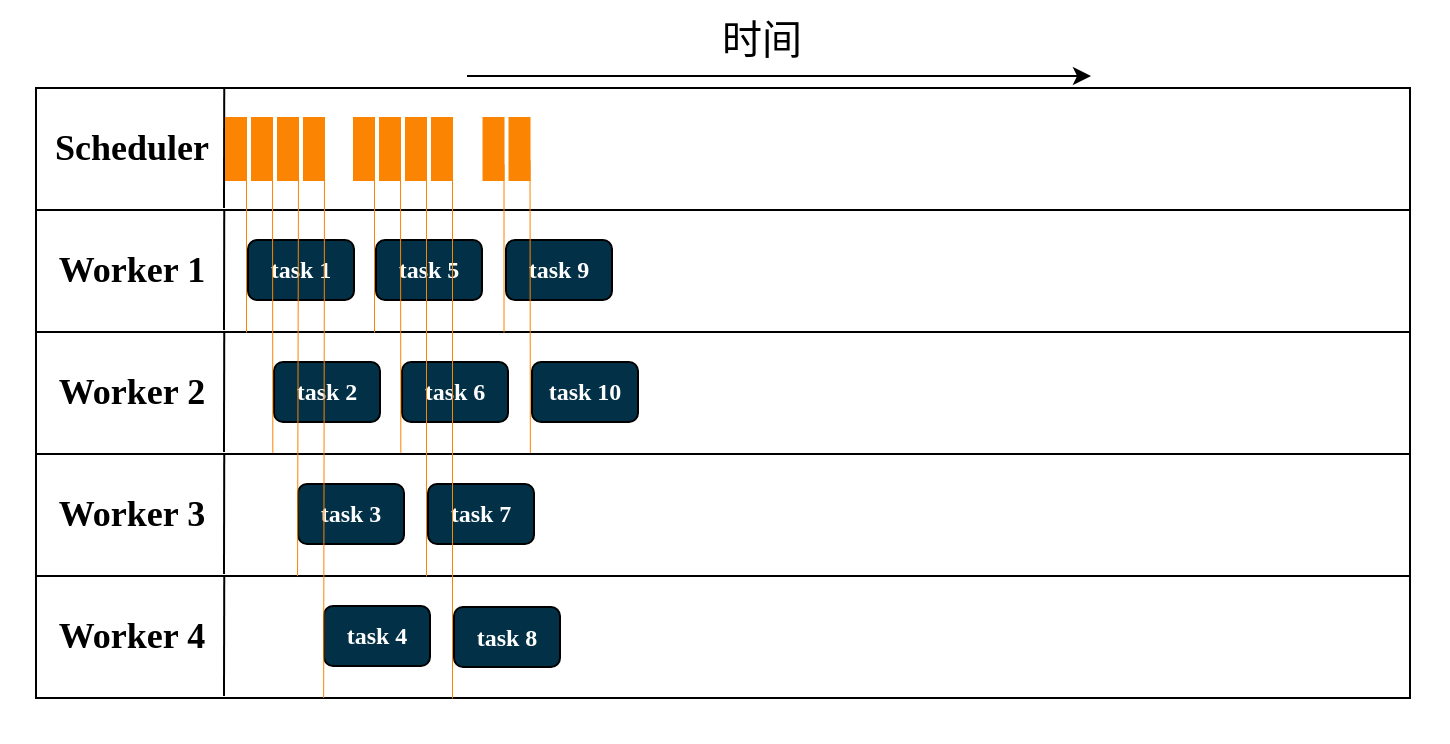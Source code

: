 <mxfile version="22.1.18" type="device">
  <diagram name="第 1 页" id="pNb9VITNDtulQl9c8-C8">
    <mxGraphModel dx="852" dy="551" grid="0" gridSize="10" guides="1" tooltips="1" connect="1" arrows="1" fold="1" page="1" pageScale="1" pageWidth="1169" pageHeight="1654" math="0" shadow="0">
      <root>
        <mxCell id="0" />
        <mxCell id="1" parent="0" />
        <mxCell id="onyKZX9Ivyj4umJPjB3q-1" value="" style="rounded=0;whiteSpace=wrap;html=1;strokeColor=none;fillColor=none;" parent="1" vertex="1">
          <mxGeometry x="114" y="137" width="724" height="371" as="geometry" />
        </mxCell>
        <mxCell id="w6jYZBwd9yEUk49h7T1w-1" value="" style="rounded=0;whiteSpace=wrap;html=1;" parent="1" vertex="1">
          <mxGeometry x="132" y="181" width="687" height="61" as="geometry" />
        </mxCell>
        <mxCell id="w6jYZBwd9yEUk49h7T1w-3" value="&lt;font style=&quot;font-size: 18px;&quot; face=&quot;Times New Roman&quot;&gt;&lt;b&gt;Scheduler&lt;/b&gt;&lt;br&gt;&lt;/font&gt;" style="text;html=1;strokeColor=none;fillColor=none;align=center;verticalAlign=middle;whiteSpace=wrap;rounded=0;" parent="1" vertex="1">
          <mxGeometry x="129" y="196" width="102" height="30" as="geometry" />
        </mxCell>
        <mxCell id="w6jYZBwd9yEUk49h7T1w-4" value="" style="endArrow=none;html=1;rounded=0;entryX=0.137;entryY=0;entryDx=0;entryDy=0;entryPerimeter=0;" parent="1" target="w6jYZBwd9yEUk49h7T1w-1" edge="1">
          <mxGeometry width="50" height="50" relative="1" as="geometry">
            <mxPoint x="226" y="241" as="sourcePoint" />
            <mxPoint x="225.003" y="182.32" as="targetPoint" />
          </mxGeometry>
        </mxCell>
        <mxCell id="w6jYZBwd9yEUk49h7T1w-15" value="" style="rounded=0;whiteSpace=wrap;html=1;" parent="1" vertex="1">
          <mxGeometry x="132" y="242" width="687" height="61" as="geometry" />
        </mxCell>
        <mxCell id="w6jYZBwd9yEUk49h7T1w-16" value="&lt;font style=&quot;font-size: 18px;&quot; face=&quot;Times New Roman&quot;&gt;&lt;b&gt;Worker 1&lt;/b&gt;&lt;br&gt;&lt;/font&gt;" style="text;html=1;strokeColor=none;fillColor=none;align=center;verticalAlign=middle;whiteSpace=wrap;rounded=0;" parent="1" vertex="1">
          <mxGeometry x="129" y="257" width="102" height="30" as="geometry" />
        </mxCell>
        <mxCell id="w6jYZBwd9yEUk49h7T1w-17" value="" style="endArrow=none;html=1;rounded=0;entryX=0.137;entryY=0;entryDx=0;entryDy=0;entryPerimeter=0;" parent="1" target="w6jYZBwd9yEUk49h7T1w-15" edge="1">
          <mxGeometry width="50" height="50" relative="1" as="geometry">
            <mxPoint x="226" y="302" as="sourcePoint" />
            <mxPoint x="225.003" y="243.32" as="targetPoint" />
          </mxGeometry>
        </mxCell>
        <mxCell id="w6jYZBwd9yEUk49h7T1w-18" value="&lt;font color=&quot;#ffffff&quot; face=&quot;Times New Roman&quot;&gt;&lt;b&gt;task 1&lt;/b&gt;&lt;/font&gt;" style="rounded=1;whiteSpace=wrap;html=1;fillColor=#023047;" parent="1" vertex="1">
          <mxGeometry x="238" y="257" width="53" height="30" as="geometry" />
        </mxCell>
        <mxCell id="w6jYZBwd9yEUk49h7T1w-19" value="&lt;font color=&quot;#ffffff&quot; face=&quot;Times New Roman&quot;&gt;&lt;b&gt;task 5&lt;/b&gt;&lt;/font&gt;" style="rounded=1;whiteSpace=wrap;html=1;fillColor=#023047;" parent="1" vertex="1">
          <mxGeometry x="302" y="257" width="53" height="30" as="geometry" />
        </mxCell>
        <mxCell id="w6jYZBwd9yEUk49h7T1w-20" value="&lt;font color=&quot;#ffffff&quot; face=&quot;Times New Roman&quot;&gt;&lt;b&gt;task 9&lt;br&gt;&lt;/b&gt;&lt;/font&gt;" style="rounded=1;whiteSpace=wrap;html=1;fillColor=#023047;" parent="1" vertex="1">
          <mxGeometry x="367" y="257" width="53" height="30" as="geometry" />
        </mxCell>
        <mxCell id="w6jYZBwd9yEUk49h7T1w-28" value="" style="rounded=0;whiteSpace=wrap;html=1;" parent="1" vertex="1">
          <mxGeometry x="132" y="303" width="687" height="61" as="geometry" />
        </mxCell>
        <mxCell id="w6jYZBwd9yEUk49h7T1w-29" value="&lt;font style=&quot;font-size: 18px;&quot; face=&quot;Times New Roman&quot;&gt;&lt;b&gt;Worker 2&lt;/b&gt;&lt;br&gt;&lt;/font&gt;" style="text;html=1;strokeColor=none;fillColor=none;align=center;verticalAlign=middle;whiteSpace=wrap;rounded=0;" parent="1" vertex="1">
          <mxGeometry x="129" y="318" width="102" height="30" as="geometry" />
        </mxCell>
        <mxCell id="w6jYZBwd9yEUk49h7T1w-30" value="" style="endArrow=none;html=1;rounded=0;entryX=0.137;entryY=0;entryDx=0;entryDy=0;entryPerimeter=0;" parent="1" target="w6jYZBwd9yEUk49h7T1w-28" edge="1">
          <mxGeometry width="50" height="50" relative="1" as="geometry">
            <mxPoint x="226" y="363" as="sourcePoint" />
            <mxPoint x="225.003" y="304.32" as="targetPoint" />
          </mxGeometry>
        </mxCell>
        <mxCell id="w6jYZBwd9yEUk49h7T1w-31" value="&lt;font color=&quot;#ffffff&quot; face=&quot;Times New Roman&quot;&gt;&lt;b&gt;task 2&lt;/b&gt;&lt;/font&gt;" style="rounded=1;whiteSpace=wrap;html=1;fillColor=#023047;" parent="1" vertex="1">
          <mxGeometry x="251" y="318" width="53" height="30" as="geometry" />
        </mxCell>
        <mxCell id="w6jYZBwd9yEUk49h7T1w-32" value="&lt;font color=&quot;#ffffff&quot; face=&quot;Times New Roman&quot;&gt;&lt;b&gt;task 6&lt;/b&gt;&lt;/font&gt;" style="rounded=1;whiteSpace=wrap;html=1;fillColor=#023047;" parent="1" vertex="1">
          <mxGeometry x="315" y="318" width="53" height="30" as="geometry" />
        </mxCell>
        <mxCell id="w6jYZBwd9yEUk49h7T1w-33" value="&lt;font color=&quot;#ffffff&quot; face=&quot;Times New Roman&quot;&gt;&lt;b&gt;task 10&lt;br&gt;&lt;/b&gt;&lt;/font&gt;" style="rounded=1;whiteSpace=wrap;html=1;fillColor=#023047;" parent="1" vertex="1">
          <mxGeometry x="380" y="318" width="53" height="30" as="geometry" />
        </mxCell>
        <mxCell id="w6jYZBwd9yEUk49h7T1w-34" value="" style="rounded=0;whiteSpace=wrap;html=1;" parent="1" vertex="1">
          <mxGeometry x="132" y="364" width="687" height="61" as="geometry" />
        </mxCell>
        <mxCell id="w6jYZBwd9yEUk49h7T1w-35" value="&lt;font style=&quot;font-size: 18px;&quot; face=&quot;Times New Roman&quot;&gt;&lt;b&gt;Worker 3&lt;/b&gt;&lt;br&gt;&lt;/font&gt;" style="text;html=1;strokeColor=none;fillColor=none;align=center;verticalAlign=middle;whiteSpace=wrap;rounded=0;" parent="1" vertex="1">
          <mxGeometry x="129" y="379" width="102" height="30" as="geometry" />
        </mxCell>
        <mxCell id="w6jYZBwd9yEUk49h7T1w-36" value="" style="endArrow=none;html=1;rounded=0;entryX=0.137;entryY=0;entryDx=0;entryDy=0;entryPerimeter=0;" parent="1" target="w6jYZBwd9yEUk49h7T1w-34" edge="1">
          <mxGeometry width="50" height="50" relative="1" as="geometry">
            <mxPoint x="226" y="424" as="sourcePoint" />
            <mxPoint x="225.003" y="365.32" as="targetPoint" />
          </mxGeometry>
        </mxCell>
        <mxCell id="w6jYZBwd9yEUk49h7T1w-37" value="&lt;font color=&quot;#ffffff&quot; face=&quot;Times New Roman&quot;&gt;&lt;b&gt;task 3&lt;/b&gt;&lt;/font&gt;" style="rounded=1;whiteSpace=wrap;html=1;fillColor=#023047;" parent="1" vertex="1">
          <mxGeometry x="263" y="379" width="53" height="30" as="geometry" />
        </mxCell>
        <mxCell id="w6jYZBwd9yEUk49h7T1w-38" value="&lt;font color=&quot;#ffffff&quot; face=&quot;Times New Roman&quot;&gt;&lt;b&gt;task 7&lt;/b&gt;&lt;/font&gt;" style="rounded=1;whiteSpace=wrap;html=1;fillColor=#023047;" parent="1" vertex="1">
          <mxGeometry x="328" y="379" width="53" height="30" as="geometry" />
        </mxCell>
        <mxCell id="w6jYZBwd9yEUk49h7T1w-40" value="" style="rounded=0;whiteSpace=wrap;html=1;" parent="1" vertex="1">
          <mxGeometry x="132" y="425" width="687" height="61" as="geometry" />
        </mxCell>
        <mxCell id="w6jYZBwd9yEUk49h7T1w-41" value="&lt;font style=&quot;font-size: 18px;&quot; face=&quot;Times New Roman&quot;&gt;&lt;b&gt;Worker 4&lt;/b&gt;&lt;br&gt;&lt;/font&gt;" style="text;html=1;strokeColor=none;fillColor=none;align=center;verticalAlign=middle;whiteSpace=wrap;rounded=0;" parent="1" vertex="1">
          <mxGeometry x="129" y="440" width="102" height="30" as="geometry" />
        </mxCell>
        <mxCell id="w6jYZBwd9yEUk49h7T1w-42" value="" style="endArrow=none;html=1;rounded=0;entryX=0.137;entryY=0;entryDx=0;entryDy=0;entryPerimeter=0;" parent="1" target="w6jYZBwd9yEUk49h7T1w-40" edge="1">
          <mxGeometry width="50" height="50" relative="1" as="geometry">
            <mxPoint x="226" y="485" as="sourcePoint" />
            <mxPoint x="225.003" y="426.32" as="targetPoint" />
          </mxGeometry>
        </mxCell>
        <mxCell id="w6jYZBwd9yEUk49h7T1w-43" value="&lt;font color=&quot;#ffffff&quot; face=&quot;Times New Roman&quot;&gt;&lt;b&gt;task 4&lt;/b&gt;&lt;/font&gt;" style="rounded=1;whiteSpace=wrap;html=1;fillColor=#023047;" parent="1" vertex="1">
          <mxGeometry x="276" y="440" width="53" height="30" as="geometry" />
        </mxCell>
        <mxCell id="w6jYZBwd9yEUk49h7T1w-44" value="&lt;font color=&quot;#ffffff&quot; face=&quot;Times New Roman&quot;&gt;&lt;b&gt;task 8&lt;/b&gt;&lt;/font&gt;" style="rounded=1;whiteSpace=wrap;html=1;fillColor=#023047;" parent="1" vertex="1">
          <mxGeometry x="341" y="440.5" width="53" height="30" as="geometry" />
        </mxCell>
        <mxCell id="w6jYZBwd9yEUk49h7T1w-46" value="" style="rounded=0;whiteSpace=wrap;html=1;fillColor=#FB8402;strokeColor=#FB8402;" parent="1" vertex="1">
          <mxGeometry x="227" y="196" width="10" height="31" as="geometry" />
        </mxCell>
        <mxCell id="w6jYZBwd9yEUk49h7T1w-52" value="" style="endArrow=none;html=1;rounded=0;strokeColor=#FB8402;strokeWidth=0.5;" parent="1" edge="1">
          <mxGeometry width="50" height="50" relative="1" as="geometry">
            <mxPoint x="237" y="303" as="sourcePoint" />
            <mxPoint x="237" y="219" as="targetPoint" />
          </mxGeometry>
        </mxCell>
        <mxCell id="w6jYZBwd9yEUk49h7T1w-53" value="" style="rounded=0;whiteSpace=wrap;html=1;fillColor=#FB8402;strokeColor=#FB8402;" parent="1" vertex="1">
          <mxGeometry x="240" y="196" width="10" height="31" as="geometry" />
        </mxCell>
        <mxCell id="w6jYZBwd9yEUk49h7T1w-54" value="" style="endArrow=none;html=1;rounded=0;strokeColor=#FB8402;strokeWidth=0.5;exitX=0.172;exitY=1.02;exitDx=0;exitDy=0;exitPerimeter=0;" parent="1" edge="1">
          <mxGeometry width="50" height="50" relative="1" as="geometry">
            <mxPoint x="250.164" y="363.22" as="sourcePoint" />
            <mxPoint x="250" y="217" as="targetPoint" />
          </mxGeometry>
        </mxCell>
        <mxCell id="w6jYZBwd9yEUk49h7T1w-55" value="" style="rounded=0;whiteSpace=wrap;html=1;fillColor=#FB8402;strokeColor=#FB8402;" parent="1" vertex="1">
          <mxGeometry x="253" y="196" width="10" height="31" as="geometry" />
        </mxCell>
        <mxCell id="w6jYZBwd9yEUk49h7T1w-56" value="" style="endArrow=none;html=1;rounded=0;strokeColor=#FB8402;strokeWidth=0.5;exitX=0.19;exitY=0.997;exitDx=0;exitDy=0;exitPerimeter=0;" parent="1" source="w6jYZBwd9yEUk49h7T1w-34" edge="1">
          <mxGeometry width="50" height="50" relative="1" as="geometry">
            <mxPoint x="263" y="303" as="sourcePoint" />
            <mxPoint x="263" y="219" as="targetPoint" />
          </mxGeometry>
        </mxCell>
        <mxCell id="w6jYZBwd9yEUk49h7T1w-57" value="" style="rounded=0;whiteSpace=wrap;html=1;fillColor=#FB8402;strokeColor=#FB8402;" parent="1" vertex="1">
          <mxGeometry x="266" y="196" width="10" height="31" as="geometry" />
        </mxCell>
        <mxCell id="w6jYZBwd9yEUk49h7T1w-58" value="" style="endArrow=none;html=1;rounded=0;strokeColor=#FB8402;strokeWidth=0.5;exitX=0.209;exitY=0.996;exitDx=0;exitDy=0;exitPerimeter=0;" parent="1" source="w6jYZBwd9yEUk49h7T1w-40" edge="1">
          <mxGeometry width="50" height="50" relative="1" as="geometry">
            <mxPoint x="276" y="303" as="sourcePoint" />
            <mxPoint x="276" y="219" as="targetPoint" />
          </mxGeometry>
        </mxCell>
        <mxCell id="w6jYZBwd9yEUk49h7T1w-59" value="" style="rounded=0;whiteSpace=wrap;html=1;fillColor=#FB8402;strokeColor=#FB8402;" parent="1" vertex="1">
          <mxGeometry x="291" y="196" width="10" height="31" as="geometry" />
        </mxCell>
        <mxCell id="w6jYZBwd9yEUk49h7T1w-60" value="" style="endArrow=none;html=1;rounded=0;strokeColor=#FB8402;strokeWidth=0.5;" parent="1" edge="1">
          <mxGeometry width="50" height="50" relative="1" as="geometry">
            <mxPoint x="301" y="303" as="sourcePoint" />
            <mxPoint x="301" y="219" as="targetPoint" />
          </mxGeometry>
        </mxCell>
        <mxCell id="w6jYZBwd9yEUk49h7T1w-61" value="" style="rounded=0;whiteSpace=wrap;html=1;fillColor=#FB8402;strokeColor=#FB8402;" parent="1" vertex="1">
          <mxGeometry x="304" y="196" width="10" height="31" as="geometry" />
        </mxCell>
        <mxCell id="w6jYZBwd9yEUk49h7T1w-62" value="" style="endArrow=none;html=1;rounded=0;strokeColor=#FB8402;strokeWidth=0.5;exitX=0.172;exitY=1.02;exitDx=0;exitDy=0;exitPerimeter=0;" parent="1" edge="1">
          <mxGeometry width="50" height="50" relative="1" as="geometry">
            <mxPoint x="314.164" y="363.22" as="sourcePoint" />
            <mxPoint x="314" y="217" as="targetPoint" />
          </mxGeometry>
        </mxCell>
        <mxCell id="w6jYZBwd9yEUk49h7T1w-63" value="" style="rounded=0;whiteSpace=wrap;html=1;fillColor=#FB8402;strokeColor=#FB8402;" parent="1" vertex="1">
          <mxGeometry x="317" y="196" width="10" height="31" as="geometry" />
        </mxCell>
        <mxCell id="w6jYZBwd9yEUk49h7T1w-64" value="" style="endArrow=none;html=1;rounded=0;strokeColor=#FB8402;strokeWidth=0.5;exitX=0.19;exitY=0.997;exitDx=0;exitDy=0;exitPerimeter=0;" parent="1" edge="1">
          <mxGeometry width="50" height="50" relative="1" as="geometry">
            <mxPoint x="327" y="425" as="sourcePoint" />
            <mxPoint x="327" y="219" as="targetPoint" />
          </mxGeometry>
        </mxCell>
        <mxCell id="w6jYZBwd9yEUk49h7T1w-65" value="" style="rounded=0;whiteSpace=wrap;html=1;fillColor=#FB8402;strokeColor=#FB8402;" parent="1" vertex="1">
          <mxGeometry x="330" y="196" width="10" height="31" as="geometry" />
        </mxCell>
        <mxCell id="w6jYZBwd9yEUk49h7T1w-66" value="" style="endArrow=none;html=1;rounded=0;strokeColor=#FB8402;strokeWidth=0.5;exitX=0.209;exitY=0.996;exitDx=0;exitDy=0;exitPerimeter=0;" parent="1" edge="1">
          <mxGeometry width="50" height="50" relative="1" as="geometry">
            <mxPoint x="340" y="486" as="sourcePoint" />
            <mxPoint x="340" y="219" as="targetPoint" />
          </mxGeometry>
        </mxCell>
        <mxCell id="w6jYZBwd9yEUk49h7T1w-67" value="" style="rounded=0;whiteSpace=wrap;html=1;fillColor=#FB8402;strokeColor=#FB8402;" parent="1" vertex="1">
          <mxGeometry x="355.76" y="196" width="10" height="31" as="geometry" />
        </mxCell>
        <mxCell id="w6jYZBwd9yEUk49h7T1w-68" value="" style="endArrow=none;html=1;rounded=0;strokeColor=#FB8402;strokeWidth=0.5;" parent="1" edge="1">
          <mxGeometry width="50" height="50" relative="1" as="geometry">
            <mxPoint x="365.76" y="303" as="sourcePoint" />
            <mxPoint x="365.76" y="219" as="targetPoint" />
          </mxGeometry>
        </mxCell>
        <mxCell id="w6jYZBwd9yEUk49h7T1w-69" value="" style="rounded=0;whiteSpace=wrap;html=1;fillColor=#FB8402;strokeColor=#FB8402;" parent="1" vertex="1">
          <mxGeometry x="368.76" y="196" width="10" height="31" as="geometry" />
        </mxCell>
        <mxCell id="w6jYZBwd9yEUk49h7T1w-70" value="" style="endArrow=none;html=1;rounded=0;strokeColor=#FB8402;strokeWidth=0.5;exitX=0.172;exitY=1.02;exitDx=0;exitDy=0;exitPerimeter=0;" parent="1" edge="1">
          <mxGeometry width="50" height="50" relative="1" as="geometry">
            <mxPoint x="378.924" y="363.22" as="sourcePoint" />
            <mxPoint x="378.76" y="217" as="targetPoint" />
          </mxGeometry>
        </mxCell>
        <mxCell id="zjhKCJipI0m-9qXYECHQ-3" value="时间" style="text;html=1;strokeColor=none;fillColor=none;align=center;verticalAlign=middle;whiteSpace=wrap;rounded=0;fontFamily=Times New Roman;fontSize=20;horizontal=1;" vertex="1" parent="1">
          <mxGeometry x="464.5" y="141" width="60" height="30" as="geometry" />
        </mxCell>
        <mxCell id="zjhKCJipI0m-9qXYECHQ-4" value="" style="endArrow=classic;html=1;rounded=0;fontSize=24;fontFamily=Times New Roman;" edge="1" parent="1">
          <mxGeometry width="50" height="50" relative="1" as="geometry">
            <mxPoint x="347.5" y="175" as="sourcePoint" />
            <mxPoint x="659.5" y="175" as="targetPoint" />
          </mxGeometry>
        </mxCell>
      </root>
    </mxGraphModel>
  </diagram>
</mxfile>
